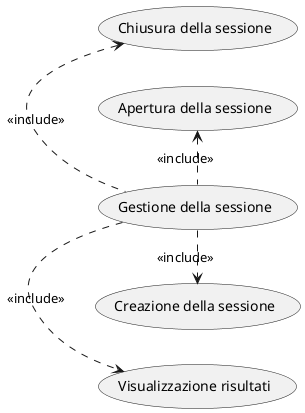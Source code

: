 @startuml

left to right direction

usecase "Gestione della sessione" as GS
usecase "Visualizzazione risultati" as VR
usecase "Creazione della sessione" as CS
usecase "Apertura della sessione" as AS
usecase "Chiusura della sessione" as ChS

ChS <. GS : <<include>>
GS .> VR : <<include>>
GS .> CS : <<include>>
AS <. GS : <<include>>

@enduml
